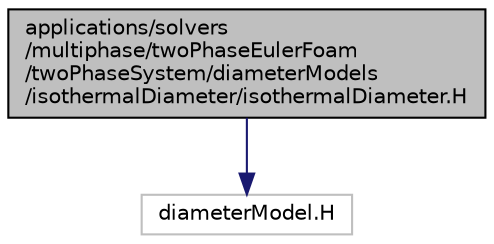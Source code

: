 digraph "applications/solvers/multiphase/twoPhaseEulerFoam/twoPhaseSystem/diameterModels/isothermalDiameter/isothermalDiameter.H"
{
  bgcolor="transparent";
  edge [fontname="Helvetica",fontsize="10",labelfontname="Helvetica",labelfontsize="10"];
  node [fontname="Helvetica",fontsize="10",shape=record];
  Node0 [label="applications/solvers\l/multiphase/twoPhaseEulerFoam\l/twoPhaseSystem/diameterModels\l/isothermalDiameter/isothermalDiameter.H",height=0.2,width=0.4,color="black", fillcolor="grey75", style="filled", fontcolor="black"];
  Node0 -> Node1 [color="midnightblue",fontsize="10",style="solid",fontname="Helvetica"];
  Node1 [label="diameterModel.H",height=0.2,width=0.4,color="grey75"];
}
